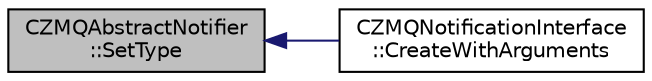 digraph "CZMQAbstractNotifier::SetType"
{
  edge [fontname="Helvetica",fontsize="10",labelfontname="Helvetica",labelfontsize="10"];
  node [fontname="Helvetica",fontsize="10",shape=record];
  rankdir="LR";
  Node25 [label="CZMQAbstractNotifier\l::SetType",height=0.2,width=0.4,color="black", fillcolor="grey75", style="filled", fontcolor="black"];
  Node25 -> Node26 [dir="back",color="midnightblue",fontsize="10",style="solid",fontname="Helvetica"];
  Node26 [label="CZMQNotificationInterface\l::CreateWithArguments",height=0.2,width=0.4,color="black", fillcolor="white", style="filled",URL="$class_c_z_m_q_notification_interface.html#a791ea8fd1b414482c9a811ac5ae79a26"];
}
